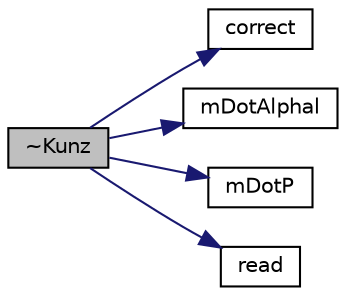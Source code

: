 digraph "~Kunz"
{
  bgcolor="transparent";
  edge [fontname="Helvetica",fontsize="10",labelfontname="Helvetica",labelfontsize="10"];
  node [fontname="Helvetica",fontsize="10",shape=record];
  rankdir="LR";
  Node2 [label="~Kunz",height=0.2,width=0.4,color="black", fillcolor="grey75", style="filled", fontcolor="black"];
  Node2 -> Node3 [color="midnightblue",fontsize="10",style="solid",fontname="Helvetica"];
  Node3 [label="correct",height=0.2,width=0.4,color="black",URL="$a33069.html#aa40b482ba81fd8de31bdba348c184074",tooltip="Correct the Kunz phaseChange model. "];
  Node2 -> Node4 [color="midnightblue",fontsize="10",style="solid",fontname="Helvetica"];
  Node4 [label="mDotAlphal",height=0.2,width=0.4,color="black",URL="$a33069.html#aae7389efbce37fb5203f67189de4fb13",tooltip="Return the mass condensation and vaporisation rates as a. "];
  Node2 -> Node5 [color="midnightblue",fontsize="10",style="solid",fontname="Helvetica"];
  Node5 [label="mDotP",height=0.2,width=0.4,color="black",URL="$a33069.html#a40acd975abfe407f2a5b6538507cee73",tooltip="Return the mass condensation and vaporisation rates as coefficients. "];
  Node2 -> Node6 [color="midnightblue",fontsize="10",style="solid",fontname="Helvetica"];
  Node6 [label="read",height=0.2,width=0.4,color="black",URL="$a33069.html#abcf7aafd601a940195284bc91610bb08",tooltip="Read the transportProperties dictionary and update. "];
}
